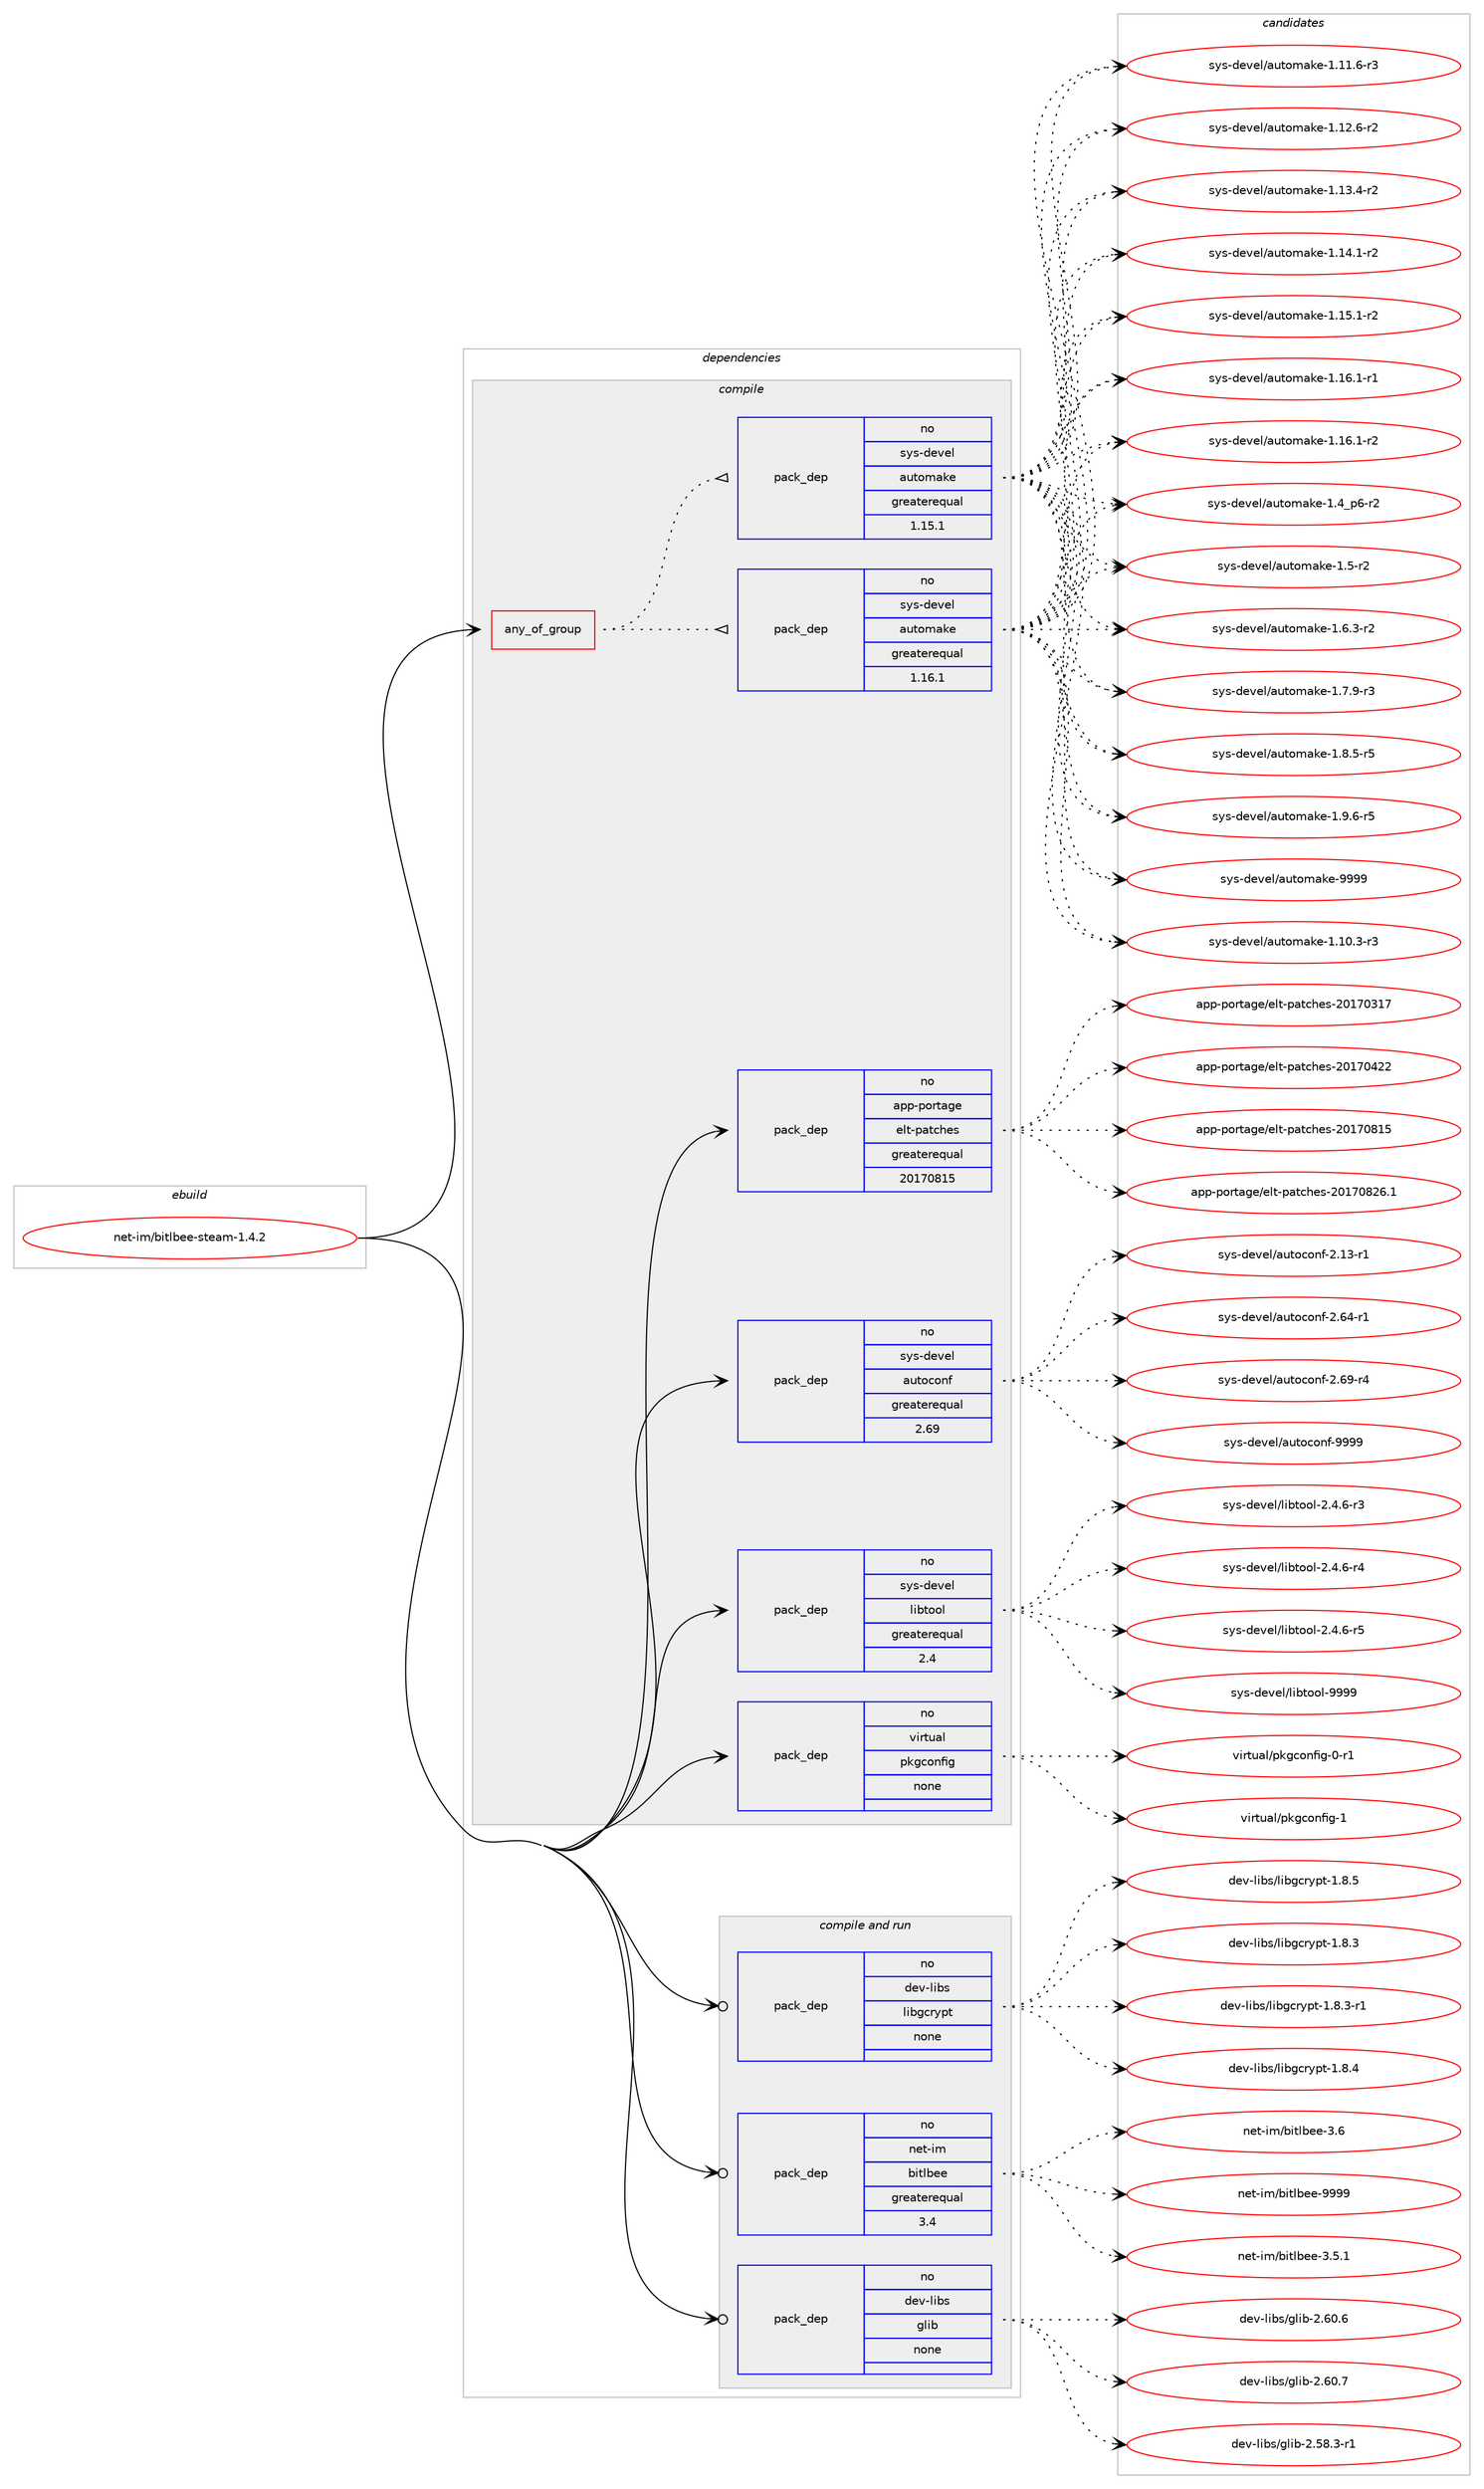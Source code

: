 digraph prolog {

# *************
# Graph options
# *************

newrank=true;
concentrate=true;
compound=true;
graph [rankdir=LR,fontname=Helvetica,fontsize=10,ranksep=1.5];#, ranksep=2.5, nodesep=0.2];
edge  [arrowhead=vee];
node  [fontname=Helvetica,fontsize=10];

# **********
# The ebuild
# **********

subgraph cluster_leftcol {
color=gray;
rank=same;
label=<<i>ebuild</i>>;
id [label="net-im/bitlbee-steam-1.4.2", color=red, width=4, href="../net-im/bitlbee-steam-1.4.2.svg"];
}

# ****************
# The dependencies
# ****************

subgraph cluster_midcol {
color=gray;
label=<<i>dependencies</i>>;
subgraph cluster_compile {
fillcolor="#eeeeee";
style=filled;
label=<<i>compile</i>>;
subgraph any13930 {
dependency821776 [label=<<TABLE BORDER="0" CELLBORDER="1" CELLSPACING="0" CELLPADDING="4"><TR><TD CELLPADDING="10">any_of_group</TD></TR></TABLE>>, shape=none, color=red];subgraph pack607136 {
dependency821777 [label=<<TABLE BORDER="0" CELLBORDER="1" CELLSPACING="0" CELLPADDING="4" WIDTH="220"><TR><TD ROWSPAN="6" CELLPADDING="30">pack_dep</TD></TR><TR><TD WIDTH="110">no</TD></TR><TR><TD>sys-devel</TD></TR><TR><TD>automake</TD></TR><TR><TD>greaterequal</TD></TR><TR><TD>1.16.1</TD></TR></TABLE>>, shape=none, color=blue];
}
dependency821776:e -> dependency821777:w [weight=20,style="dotted",arrowhead="oinv"];
subgraph pack607137 {
dependency821778 [label=<<TABLE BORDER="0" CELLBORDER="1" CELLSPACING="0" CELLPADDING="4" WIDTH="220"><TR><TD ROWSPAN="6" CELLPADDING="30">pack_dep</TD></TR><TR><TD WIDTH="110">no</TD></TR><TR><TD>sys-devel</TD></TR><TR><TD>automake</TD></TR><TR><TD>greaterequal</TD></TR><TR><TD>1.15.1</TD></TR></TABLE>>, shape=none, color=blue];
}
dependency821776:e -> dependency821778:w [weight=20,style="dotted",arrowhead="oinv"];
}
id:e -> dependency821776:w [weight=20,style="solid",arrowhead="vee"];
subgraph pack607138 {
dependency821779 [label=<<TABLE BORDER="0" CELLBORDER="1" CELLSPACING="0" CELLPADDING="4" WIDTH="220"><TR><TD ROWSPAN="6" CELLPADDING="30">pack_dep</TD></TR><TR><TD WIDTH="110">no</TD></TR><TR><TD>app-portage</TD></TR><TR><TD>elt-patches</TD></TR><TR><TD>greaterequal</TD></TR><TR><TD>20170815</TD></TR></TABLE>>, shape=none, color=blue];
}
id:e -> dependency821779:w [weight=20,style="solid",arrowhead="vee"];
subgraph pack607139 {
dependency821780 [label=<<TABLE BORDER="0" CELLBORDER="1" CELLSPACING="0" CELLPADDING="4" WIDTH="220"><TR><TD ROWSPAN="6" CELLPADDING="30">pack_dep</TD></TR><TR><TD WIDTH="110">no</TD></TR><TR><TD>sys-devel</TD></TR><TR><TD>autoconf</TD></TR><TR><TD>greaterequal</TD></TR><TR><TD>2.69</TD></TR></TABLE>>, shape=none, color=blue];
}
id:e -> dependency821780:w [weight=20,style="solid",arrowhead="vee"];
subgraph pack607140 {
dependency821781 [label=<<TABLE BORDER="0" CELLBORDER="1" CELLSPACING="0" CELLPADDING="4" WIDTH="220"><TR><TD ROWSPAN="6" CELLPADDING="30">pack_dep</TD></TR><TR><TD WIDTH="110">no</TD></TR><TR><TD>sys-devel</TD></TR><TR><TD>libtool</TD></TR><TR><TD>greaterequal</TD></TR><TR><TD>2.4</TD></TR></TABLE>>, shape=none, color=blue];
}
id:e -> dependency821781:w [weight=20,style="solid",arrowhead="vee"];
subgraph pack607141 {
dependency821782 [label=<<TABLE BORDER="0" CELLBORDER="1" CELLSPACING="0" CELLPADDING="4" WIDTH="220"><TR><TD ROWSPAN="6" CELLPADDING="30">pack_dep</TD></TR><TR><TD WIDTH="110">no</TD></TR><TR><TD>virtual</TD></TR><TR><TD>pkgconfig</TD></TR><TR><TD>none</TD></TR><TR><TD></TD></TR></TABLE>>, shape=none, color=blue];
}
id:e -> dependency821782:w [weight=20,style="solid",arrowhead="vee"];
}
subgraph cluster_compileandrun {
fillcolor="#eeeeee";
style=filled;
label=<<i>compile and run</i>>;
subgraph pack607142 {
dependency821783 [label=<<TABLE BORDER="0" CELLBORDER="1" CELLSPACING="0" CELLPADDING="4" WIDTH="220"><TR><TD ROWSPAN="6" CELLPADDING="30">pack_dep</TD></TR><TR><TD WIDTH="110">no</TD></TR><TR><TD>dev-libs</TD></TR><TR><TD>glib</TD></TR><TR><TD>none</TD></TR><TR><TD></TD></TR></TABLE>>, shape=none, color=blue];
}
id:e -> dependency821783:w [weight=20,style="solid",arrowhead="odotvee"];
subgraph pack607143 {
dependency821784 [label=<<TABLE BORDER="0" CELLBORDER="1" CELLSPACING="0" CELLPADDING="4" WIDTH="220"><TR><TD ROWSPAN="6" CELLPADDING="30">pack_dep</TD></TR><TR><TD WIDTH="110">no</TD></TR><TR><TD>dev-libs</TD></TR><TR><TD>libgcrypt</TD></TR><TR><TD>none</TD></TR><TR><TD></TD></TR></TABLE>>, shape=none, color=blue];
}
id:e -> dependency821784:w [weight=20,style="solid",arrowhead="odotvee"];
subgraph pack607144 {
dependency821785 [label=<<TABLE BORDER="0" CELLBORDER="1" CELLSPACING="0" CELLPADDING="4" WIDTH="220"><TR><TD ROWSPAN="6" CELLPADDING="30">pack_dep</TD></TR><TR><TD WIDTH="110">no</TD></TR><TR><TD>net-im</TD></TR><TR><TD>bitlbee</TD></TR><TR><TD>greaterequal</TD></TR><TR><TD>3.4</TD></TR></TABLE>>, shape=none, color=blue];
}
id:e -> dependency821785:w [weight=20,style="solid",arrowhead="odotvee"];
}
subgraph cluster_run {
fillcolor="#eeeeee";
style=filled;
label=<<i>run</i>>;
}
}

# **************
# The candidates
# **************

subgraph cluster_choices {
rank=same;
color=gray;
label=<<i>candidates</i>>;

subgraph choice607136 {
color=black;
nodesep=1;
choice11512111545100101118101108479711711611110997107101454946494846514511451 [label="sys-devel/automake-1.10.3-r3", color=red, width=4,href="../sys-devel/automake-1.10.3-r3.svg"];
choice11512111545100101118101108479711711611110997107101454946494946544511451 [label="sys-devel/automake-1.11.6-r3", color=red, width=4,href="../sys-devel/automake-1.11.6-r3.svg"];
choice11512111545100101118101108479711711611110997107101454946495046544511450 [label="sys-devel/automake-1.12.6-r2", color=red, width=4,href="../sys-devel/automake-1.12.6-r2.svg"];
choice11512111545100101118101108479711711611110997107101454946495146524511450 [label="sys-devel/automake-1.13.4-r2", color=red, width=4,href="../sys-devel/automake-1.13.4-r2.svg"];
choice11512111545100101118101108479711711611110997107101454946495246494511450 [label="sys-devel/automake-1.14.1-r2", color=red, width=4,href="../sys-devel/automake-1.14.1-r2.svg"];
choice11512111545100101118101108479711711611110997107101454946495346494511450 [label="sys-devel/automake-1.15.1-r2", color=red, width=4,href="../sys-devel/automake-1.15.1-r2.svg"];
choice11512111545100101118101108479711711611110997107101454946495446494511449 [label="sys-devel/automake-1.16.1-r1", color=red, width=4,href="../sys-devel/automake-1.16.1-r1.svg"];
choice11512111545100101118101108479711711611110997107101454946495446494511450 [label="sys-devel/automake-1.16.1-r2", color=red, width=4,href="../sys-devel/automake-1.16.1-r2.svg"];
choice115121115451001011181011084797117116111109971071014549465295112544511450 [label="sys-devel/automake-1.4_p6-r2", color=red, width=4,href="../sys-devel/automake-1.4_p6-r2.svg"];
choice11512111545100101118101108479711711611110997107101454946534511450 [label="sys-devel/automake-1.5-r2", color=red, width=4,href="../sys-devel/automake-1.5-r2.svg"];
choice115121115451001011181011084797117116111109971071014549465446514511450 [label="sys-devel/automake-1.6.3-r2", color=red, width=4,href="../sys-devel/automake-1.6.3-r2.svg"];
choice115121115451001011181011084797117116111109971071014549465546574511451 [label="sys-devel/automake-1.7.9-r3", color=red, width=4,href="../sys-devel/automake-1.7.9-r3.svg"];
choice115121115451001011181011084797117116111109971071014549465646534511453 [label="sys-devel/automake-1.8.5-r5", color=red, width=4,href="../sys-devel/automake-1.8.5-r5.svg"];
choice115121115451001011181011084797117116111109971071014549465746544511453 [label="sys-devel/automake-1.9.6-r5", color=red, width=4,href="../sys-devel/automake-1.9.6-r5.svg"];
choice115121115451001011181011084797117116111109971071014557575757 [label="sys-devel/automake-9999", color=red, width=4,href="../sys-devel/automake-9999.svg"];
dependency821777:e -> choice11512111545100101118101108479711711611110997107101454946494846514511451:w [style=dotted,weight="100"];
dependency821777:e -> choice11512111545100101118101108479711711611110997107101454946494946544511451:w [style=dotted,weight="100"];
dependency821777:e -> choice11512111545100101118101108479711711611110997107101454946495046544511450:w [style=dotted,weight="100"];
dependency821777:e -> choice11512111545100101118101108479711711611110997107101454946495146524511450:w [style=dotted,weight="100"];
dependency821777:e -> choice11512111545100101118101108479711711611110997107101454946495246494511450:w [style=dotted,weight="100"];
dependency821777:e -> choice11512111545100101118101108479711711611110997107101454946495346494511450:w [style=dotted,weight="100"];
dependency821777:e -> choice11512111545100101118101108479711711611110997107101454946495446494511449:w [style=dotted,weight="100"];
dependency821777:e -> choice11512111545100101118101108479711711611110997107101454946495446494511450:w [style=dotted,weight="100"];
dependency821777:e -> choice115121115451001011181011084797117116111109971071014549465295112544511450:w [style=dotted,weight="100"];
dependency821777:e -> choice11512111545100101118101108479711711611110997107101454946534511450:w [style=dotted,weight="100"];
dependency821777:e -> choice115121115451001011181011084797117116111109971071014549465446514511450:w [style=dotted,weight="100"];
dependency821777:e -> choice115121115451001011181011084797117116111109971071014549465546574511451:w [style=dotted,weight="100"];
dependency821777:e -> choice115121115451001011181011084797117116111109971071014549465646534511453:w [style=dotted,weight="100"];
dependency821777:e -> choice115121115451001011181011084797117116111109971071014549465746544511453:w [style=dotted,weight="100"];
dependency821777:e -> choice115121115451001011181011084797117116111109971071014557575757:w [style=dotted,weight="100"];
}
subgraph choice607137 {
color=black;
nodesep=1;
choice11512111545100101118101108479711711611110997107101454946494846514511451 [label="sys-devel/automake-1.10.3-r3", color=red, width=4,href="../sys-devel/automake-1.10.3-r3.svg"];
choice11512111545100101118101108479711711611110997107101454946494946544511451 [label="sys-devel/automake-1.11.6-r3", color=red, width=4,href="../sys-devel/automake-1.11.6-r3.svg"];
choice11512111545100101118101108479711711611110997107101454946495046544511450 [label="sys-devel/automake-1.12.6-r2", color=red, width=4,href="../sys-devel/automake-1.12.6-r2.svg"];
choice11512111545100101118101108479711711611110997107101454946495146524511450 [label="sys-devel/automake-1.13.4-r2", color=red, width=4,href="../sys-devel/automake-1.13.4-r2.svg"];
choice11512111545100101118101108479711711611110997107101454946495246494511450 [label="sys-devel/automake-1.14.1-r2", color=red, width=4,href="../sys-devel/automake-1.14.1-r2.svg"];
choice11512111545100101118101108479711711611110997107101454946495346494511450 [label="sys-devel/automake-1.15.1-r2", color=red, width=4,href="../sys-devel/automake-1.15.1-r2.svg"];
choice11512111545100101118101108479711711611110997107101454946495446494511449 [label="sys-devel/automake-1.16.1-r1", color=red, width=4,href="../sys-devel/automake-1.16.1-r1.svg"];
choice11512111545100101118101108479711711611110997107101454946495446494511450 [label="sys-devel/automake-1.16.1-r2", color=red, width=4,href="../sys-devel/automake-1.16.1-r2.svg"];
choice115121115451001011181011084797117116111109971071014549465295112544511450 [label="sys-devel/automake-1.4_p6-r2", color=red, width=4,href="../sys-devel/automake-1.4_p6-r2.svg"];
choice11512111545100101118101108479711711611110997107101454946534511450 [label="sys-devel/automake-1.5-r2", color=red, width=4,href="../sys-devel/automake-1.5-r2.svg"];
choice115121115451001011181011084797117116111109971071014549465446514511450 [label="sys-devel/automake-1.6.3-r2", color=red, width=4,href="../sys-devel/automake-1.6.3-r2.svg"];
choice115121115451001011181011084797117116111109971071014549465546574511451 [label="sys-devel/automake-1.7.9-r3", color=red, width=4,href="../sys-devel/automake-1.7.9-r3.svg"];
choice115121115451001011181011084797117116111109971071014549465646534511453 [label="sys-devel/automake-1.8.5-r5", color=red, width=4,href="../sys-devel/automake-1.8.5-r5.svg"];
choice115121115451001011181011084797117116111109971071014549465746544511453 [label="sys-devel/automake-1.9.6-r5", color=red, width=4,href="../sys-devel/automake-1.9.6-r5.svg"];
choice115121115451001011181011084797117116111109971071014557575757 [label="sys-devel/automake-9999", color=red, width=4,href="../sys-devel/automake-9999.svg"];
dependency821778:e -> choice11512111545100101118101108479711711611110997107101454946494846514511451:w [style=dotted,weight="100"];
dependency821778:e -> choice11512111545100101118101108479711711611110997107101454946494946544511451:w [style=dotted,weight="100"];
dependency821778:e -> choice11512111545100101118101108479711711611110997107101454946495046544511450:w [style=dotted,weight="100"];
dependency821778:e -> choice11512111545100101118101108479711711611110997107101454946495146524511450:w [style=dotted,weight="100"];
dependency821778:e -> choice11512111545100101118101108479711711611110997107101454946495246494511450:w [style=dotted,weight="100"];
dependency821778:e -> choice11512111545100101118101108479711711611110997107101454946495346494511450:w [style=dotted,weight="100"];
dependency821778:e -> choice11512111545100101118101108479711711611110997107101454946495446494511449:w [style=dotted,weight="100"];
dependency821778:e -> choice11512111545100101118101108479711711611110997107101454946495446494511450:w [style=dotted,weight="100"];
dependency821778:e -> choice115121115451001011181011084797117116111109971071014549465295112544511450:w [style=dotted,weight="100"];
dependency821778:e -> choice11512111545100101118101108479711711611110997107101454946534511450:w [style=dotted,weight="100"];
dependency821778:e -> choice115121115451001011181011084797117116111109971071014549465446514511450:w [style=dotted,weight="100"];
dependency821778:e -> choice115121115451001011181011084797117116111109971071014549465546574511451:w [style=dotted,weight="100"];
dependency821778:e -> choice115121115451001011181011084797117116111109971071014549465646534511453:w [style=dotted,weight="100"];
dependency821778:e -> choice115121115451001011181011084797117116111109971071014549465746544511453:w [style=dotted,weight="100"];
dependency821778:e -> choice115121115451001011181011084797117116111109971071014557575757:w [style=dotted,weight="100"];
}
subgraph choice607138 {
color=black;
nodesep=1;
choice97112112451121111141169710310147101108116451129711699104101115455048495548514955 [label="app-portage/elt-patches-20170317", color=red, width=4,href="../app-portage/elt-patches-20170317.svg"];
choice97112112451121111141169710310147101108116451129711699104101115455048495548525050 [label="app-portage/elt-patches-20170422", color=red, width=4,href="../app-portage/elt-patches-20170422.svg"];
choice97112112451121111141169710310147101108116451129711699104101115455048495548564953 [label="app-portage/elt-patches-20170815", color=red, width=4,href="../app-portage/elt-patches-20170815.svg"];
choice971121124511211111411697103101471011081164511297116991041011154550484955485650544649 [label="app-portage/elt-patches-20170826.1", color=red, width=4,href="../app-portage/elt-patches-20170826.1.svg"];
dependency821779:e -> choice97112112451121111141169710310147101108116451129711699104101115455048495548514955:w [style=dotted,weight="100"];
dependency821779:e -> choice97112112451121111141169710310147101108116451129711699104101115455048495548525050:w [style=dotted,weight="100"];
dependency821779:e -> choice97112112451121111141169710310147101108116451129711699104101115455048495548564953:w [style=dotted,weight="100"];
dependency821779:e -> choice971121124511211111411697103101471011081164511297116991041011154550484955485650544649:w [style=dotted,weight="100"];
}
subgraph choice607139 {
color=black;
nodesep=1;
choice1151211154510010111810110847971171161119911111010245504649514511449 [label="sys-devel/autoconf-2.13-r1", color=red, width=4,href="../sys-devel/autoconf-2.13-r1.svg"];
choice1151211154510010111810110847971171161119911111010245504654524511449 [label="sys-devel/autoconf-2.64-r1", color=red, width=4,href="../sys-devel/autoconf-2.64-r1.svg"];
choice1151211154510010111810110847971171161119911111010245504654574511452 [label="sys-devel/autoconf-2.69-r4", color=red, width=4,href="../sys-devel/autoconf-2.69-r4.svg"];
choice115121115451001011181011084797117116111991111101024557575757 [label="sys-devel/autoconf-9999", color=red, width=4,href="../sys-devel/autoconf-9999.svg"];
dependency821780:e -> choice1151211154510010111810110847971171161119911111010245504649514511449:w [style=dotted,weight="100"];
dependency821780:e -> choice1151211154510010111810110847971171161119911111010245504654524511449:w [style=dotted,weight="100"];
dependency821780:e -> choice1151211154510010111810110847971171161119911111010245504654574511452:w [style=dotted,weight="100"];
dependency821780:e -> choice115121115451001011181011084797117116111991111101024557575757:w [style=dotted,weight="100"];
}
subgraph choice607140 {
color=black;
nodesep=1;
choice1151211154510010111810110847108105981161111111084550465246544511451 [label="sys-devel/libtool-2.4.6-r3", color=red, width=4,href="../sys-devel/libtool-2.4.6-r3.svg"];
choice1151211154510010111810110847108105981161111111084550465246544511452 [label="sys-devel/libtool-2.4.6-r4", color=red, width=4,href="../sys-devel/libtool-2.4.6-r4.svg"];
choice1151211154510010111810110847108105981161111111084550465246544511453 [label="sys-devel/libtool-2.4.6-r5", color=red, width=4,href="../sys-devel/libtool-2.4.6-r5.svg"];
choice1151211154510010111810110847108105981161111111084557575757 [label="sys-devel/libtool-9999", color=red, width=4,href="../sys-devel/libtool-9999.svg"];
dependency821781:e -> choice1151211154510010111810110847108105981161111111084550465246544511451:w [style=dotted,weight="100"];
dependency821781:e -> choice1151211154510010111810110847108105981161111111084550465246544511452:w [style=dotted,weight="100"];
dependency821781:e -> choice1151211154510010111810110847108105981161111111084550465246544511453:w [style=dotted,weight="100"];
dependency821781:e -> choice1151211154510010111810110847108105981161111111084557575757:w [style=dotted,weight="100"];
}
subgraph choice607141 {
color=black;
nodesep=1;
choice11810511411611797108471121071039911111010210510345484511449 [label="virtual/pkgconfig-0-r1", color=red, width=4,href="../virtual/pkgconfig-0-r1.svg"];
choice1181051141161179710847112107103991111101021051034549 [label="virtual/pkgconfig-1", color=red, width=4,href="../virtual/pkgconfig-1.svg"];
dependency821782:e -> choice11810511411611797108471121071039911111010210510345484511449:w [style=dotted,weight="100"];
dependency821782:e -> choice1181051141161179710847112107103991111101021051034549:w [style=dotted,weight="100"];
}
subgraph choice607142 {
color=black;
nodesep=1;
choice10010111845108105981154710310810598455046535646514511449 [label="dev-libs/glib-2.58.3-r1", color=red, width=4,href="../dev-libs/glib-2.58.3-r1.svg"];
choice1001011184510810598115471031081059845504654484654 [label="dev-libs/glib-2.60.6", color=red, width=4,href="../dev-libs/glib-2.60.6.svg"];
choice1001011184510810598115471031081059845504654484655 [label="dev-libs/glib-2.60.7", color=red, width=4,href="../dev-libs/glib-2.60.7.svg"];
dependency821783:e -> choice10010111845108105981154710310810598455046535646514511449:w [style=dotted,weight="100"];
dependency821783:e -> choice1001011184510810598115471031081059845504654484654:w [style=dotted,weight="100"];
dependency821783:e -> choice1001011184510810598115471031081059845504654484655:w [style=dotted,weight="100"];
}
subgraph choice607143 {
color=black;
nodesep=1;
choice1001011184510810598115471081059810399114121112116454946564651 [label="dev-libs/libgcrypt-1.8.3", color=red, width=4,href="../dev-libs/libgcrypt-1.8.3.svg"];
choice10010111845108105981154710810598103991141211121164549465646514511449 [label="dev-libs/libgcrypt-1.8.3-r1", color=red, width=4,href="../dev-libs/libgcrypt-1.8.3-r1.svg"];
choice1001011184510810598115471081059810399114121112116454946564652 [label="dev-libs/libgcrypt-1.8.4", color=red, width=4,href="../dev-libs/libgcrypt-1.8.4.svg"];
choice1001011184510810598115471081059810399114121112116454946564653 [label="dev-libs/libgcrypt-1.8.5", color=red, width=4,href="../dev-libs/libgcrypt-1.8.5.svg"];
dependency821784:e -> choice1001011184510810598115471081059810399114121112116454946564651:w [style=dotted,weight="100"];
dependency821784:e -> choice10010111845108105981154710810598103991141211121164549465646514511449:w [style=dotted,weight="100"];
dependency821784:e -> choice1001011184510810598115471081059810399114121112116454946564652:w [style=dotted,weight="100"];
dependency821784:e -> choice1001011184510810598115471081059810399114121112116454946564653:w [style=dotted,weight="100"];
}
subgraph choice607144 {
color=black;
nodesep=1;
choice11010111645105109479810511610898101101455146534649 [label="net-im/bitlbee-3.5.1", color=red, width=4,href="../net-im/bitlbee-3.5.1.svg"];
choice1101011164510510947981051161089810110145514654 [label="net-im/bitlbee-3.6", color=red, width=4,href="../net-im/bitlbee-3.6.svg"];
choice110101116451051094798105116108981011014557575757 [label="net-im/bitlbee-9999", color=red, width=4,href="../net-im/bitlbee-9999.svg"];
dependency821785:e -> choice11010111645105109479810511610898101101455146534649:w [style=dotted,weight="100"];
dependency821785:e -> choice1101011164510510947981051161089810110145514654:w [style=dotted,weight="100"];
dependency821785:e -> choice110101116451051094798105116108981011014557575757:w [style=dotted,weight="100"];
}
}

}
